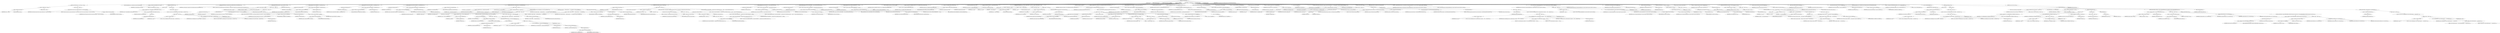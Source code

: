 digraph "executeAsForked" {  
"1678" [label = <(METHOD,executeAsForked)<SUB>892</SUB>> ]
"115" [label = <(PARAM,this)<SUB>892</SUB>> ]
"1679" [label = <(PARAM,JUnitTest test)<SUB>892</SUB>> ]
"1680" [label = <(PARAM,ExecuteWatchdog watchdog)<SUB>893</SUB>> ]
"1681" [label = <(PARAM,File casesFile)<SUB>894</SUB>> ]
"1682" [label = <(BLOCK,&lt;empty&gt;,&lt;empty&gt;)<SUB>895</SUB>> ]
"1683" [label = <(CONTROL_STRUCTURE,if (perm != null),if (perm != null))<SUB>897</SUB>> ]
"1684" [label = <(&lt;operator&gt;.notEquals,perm != null)<SUB>897</SUB>> ]
"1685" [label = <(&lt;operator&gt;.fieldAccess,this.perm)<SUB>897</SUB>> ]
"1686" [label = <(IDENTIFIER,this,perm != null)<SUB>897</SUB>> ]
"1687" [label = <(FIELD_IDENTIFIER,perm,perm)<SUB>897</SUB>> ]
"1688" [label = <(LITERAL,null,perm != null)<SUB>897</SUB>> ]
"1689" [label = <(BLOCK,&lt;empty&gt;,&lt;empty&gt;)<SUB>897</SUB>> ]
"1690" [label = <(log,log(&quot;Permissions ignored when running in forked mode!&quot;, Project.MSG_WARN))<SUB>898</SUB>> ]
"114" [label = <(IDENTIFIER,this,log(&quot;Permissions ignored when running in forked mode!&quot;, Project.MSG_WARN))<SUB>898</SUB>> ]
"1691" [label = <(LITERAL,&quot;Permissions ignored when running in forked mode!&quot;,log(&quot;Permissions ignored when running in forked mode!&quot;, Project.MSG_WARN))<SUB>898</SUB>> ]
"1692" [label = <(&lt;operator&gt;.fieldAccess,Project.MSG_WARN)<SUB>899</SUB>> ]
"1693" [label = <(IDENTIFIER,Project,log(&quot;Permissions ignored when running in forked mode!&quot;, Project.MSG_WARN))<SUB>899</SUB>> ]
"1694" [label = <(FIELD_IDENTIFIER,MSG_WARN,MSG_WARN)<SUB>899</SUB>> ]
"1695" [label = <(LOCAL,CommandlineJava cmd: org.apache.tools.ant.types.CommandlineJava)> ]
"1696" [label = <(&lt;operator&gt;.assignment,CommandlineJava cmd = null)<SUB>902</SUB>> ]
"1697" [label = <(IDENTIFIER,cmd,CommandlineJava cmd = null)<SUB>902</SUB>> ]
"1698" [label = <(LITERAL,null,CommandlineJava cmd = null)<SUB>902</SUB>> ]
"1699" [label = <(CONTROL_STRUCTURE,try,try)<SUB>903</SUB>> ]
"1700" [label = <(BLOCK,try,try)<SUB>903</SUB>> ]
"1701" [label = <(&lt;operator&gt;.assignment,cmd = (CommandlineJava) (getCommandline().clone()))<SUB>904</SUB>> ]
"1702" [label = <(IDENTIFIER,cmd,cmd = (CommandlineJava) (getCommandline().clone()))<SUB>904</SUB>> ]
"1703" [label = <(&lt;operator&gt;.cast,(CommandlineJava) (getCommandline().clone()))<SUB>904</SUB>> ]
"1704" [label = <(TYPE_REF,CommandlineJava,CommandlineJava)<SUB>904</SUB>> ]
"1705" [label = <(clone,clone())<SUB>904</SUB>> ]
"1706" [label = <(getCommandline,this.getCommandline())<SUB>904</SUB>> ]
"116" [label = <(IDENTIFIER,this,this.getCommandline())<SUB>904</SUB>> ]
"1707" [label = <(BLOCK,catch,catch)> ]
"1708" [label = <(BLOCK,&lt;empty&gt;,&lt;empty&gt;)<SUB>905</SUB>> ]
"1709" [label = <(&lt;operator&gt;.throw,throw new BuildException(&quot;This shouldn't happen&quot;, e, getLocation());)<SUB>906</SUB>> ]
"1710" [label = <(BLOCK,&lt;empty&gt;,&lt;empty&gt;)<SUB>906</SUB>> ]
"1711" [label = <(&lt;operator&gt;.assignment,&lt;empty&gt;)> ]
"1712" [label = <(IDENTIFIER,$obj20,&lt;empty&gt;)> ]
"1713" [label = <(&lt;operator&gt;.alloc,new BuildException(&quot;This shouldn't happen&quot;, e, getLocation()))<SUB>906</SUB>> ]
"1714" [label = <(&lt;init&gt;,new BuildException(&quot;This shouldn't happen&quot;, e, getLocation()))<SUB>906</SUB>> ]
"1715" [label = <(IDENTIFIER,$obj20,new BuildException(&quot;This shouldn't happen&quot;, e, getLocation()))> ]
"1716" [label = <(LITERAL,&quot;This shouldn't happen&quot;,new BuildException(&quot;This shouldn't happen&quot;, e, getLocation()))<SUB>906</SUB>> ]
"1717" [label = <(IDENTIFIER,e,new BuildException(&quot;This shouldn't happen&quot;, e, getLocation()))<SUB>906</SUB>> ]
"1718" [label = <(getLocation,getLocation())<SUB>906</SUB>> ]
"117" [label = <(IDENTIFIER,this,getLocation())<SUB>906</SUB>> ]
"1719" [label = <(IDENTIFIER,$obj20,&lt;empty&gt;)> ]
"1720" [label = <(setClassname,setClassname(&quot;org.apache.tools.ant.taskdefs.optional.junit.JUnitTestRunner&quot;))<SUB>908</SUB>> ]
"1721" [label = <(IDENTIFIER,cmd,setClassname(&quot;org.apache.tools.ant.taskdefs.optional.junit.JUnitTestRunner&quot;))<SUB>908</SUB>> ]
"1722" [label = <(LITERAL,&quot;org.apache.tools.ant.taskdefs.optional.junit.JUnitTestRunner&quot;,setClassname(&quot;org.apache.tools.ant.taskdefs.optional.junit.JUnitTestRunner&quot;))<SUB>908</SUB>> ]
"1723" [label = <(CONTROL_STRUCTURE,if (casesFile == null),if (casesFile == null))<SUB>909</SUB>> ]
"1724" [label = <(&lt;operator&gt;.equals,casesFile == null)<SUB>909</SUB>> ]
"1725" [label = <(IDENTIFIER,casesFile,casesFile == null)<SUB>909</SUB>> ]
"1726" [label = <(LITERAL,null,casesFile == null)<SUB>909</SUB>> ]
"1727" [label = <(BLOCK,&lt;empty&gt;,&lt;empty&gt;)<SUB>909</SUB>> ]
"1728" [label = <(setValue,setValue(test.getName()))<SUB>910</SUB>> ]
"1729" [label = <(createArgument,createArgument())<SUB>910</SUB>> ]
"1730" [label = <(IDENTIFIER,cmd,createArgument())<SUB>910</SUB>> ]
"1731" [label = <(getName,getName())<SUB>910</SUB>> ]
"1732" [label = <(IDENTIFIER,test,getName())<SUB>910</SUB>> ]
"1733" [label = <(CONTROL_STRUCTURE,else,else)<SUB>911</SUB>> ]
"1734" [label = <(BLOCK,&lt;empty&gt;,&lt;empty&gt;)<SUB>911</SUB>> ]
"1735" [label = <(log,log(&quot;Running multiple tests in the same VM&quot;, Project.MSG_VERBOSE))<SUB>912</SUB>> ]
"118" [label = <(IDENTIFIER,this,log(&quot;Running multiple tests in the same VM&quot;, Project.MSG_VERBOSE))<SUB>912</SUB>> ]
"1736" [label = <(LITERAL,&quot;Running multiple tests in the same VM&quot;,log(&quot;Running multiple tests in the same VM&quot;, Project.MSG_VERBOSE))<SUB>912</SUB>> ]
"1737" [label = <(&lt;operator&gt;.fieldAccess,Project.MSG_VERBOSE)<SUB>912</SUB>> ]
"1738" [label = <(IDENTIFIER,Project,log(&quot;Running multiple tests in the same VM&quot;, Project.MSG_VERBOSE))<SUB>912</SUB>> ]
"1739" [label = <(FIELD_IDENTIFIER,MSG_VERBOSE,MSG_VERBOSE)<SUB>912</SUB>> ]
"1740" [label = <(setValue,setValue(Constants.TESTSFILE + casesFile))<SUB>913</SUB>> ]
"1741" [label = <(createArgument,createArgument())<SUB>913</SUB>> ]
"1742" [label = <(IDENTIFIER,cmd,createArgument())<SUB>913</SUB>> ]
"1743" [label = <(&lt;operator&gt;.addition,Constants.TESTSFILE + casesFile)<SUB>913</SUB>> ]
"1744" [label = <(&lt;operator&gt;.fieldAccess,Constants.TESTSFILE)<SUB>913</SUB>> ]
"1745" [label = <(IDENTIFIER,Constants,Constants.TESTSFILE + casesFile)<SUB>913</SUB>> ]
"1746" [label = <(FIELD_IDENTIFIER,TESTSFILE,TESTSFILE)<SUB>913</SUB>> ]
"1747" [label = <(IDENTIFIER,casesFile,Constants.TESTSFILE + casesFile)<SUB>913</SUB>> ]
"1748" [label = <(setValue,setValue(Constants.FILTERTRACE + test.getFiltertrace()))<SUB>916</SUB>> ]
"1749" [label = <(createArgument,createArgument())<SUB>916</SUB>> ]
"1750" [label = <(IDENTIFIER,cmd,createArgument())<SUB>916</SUB>> ]
"1751" [label = <(&lt;operator&gt;.addition,Constants.FILTERTRACE + test.getFiltertrace())<SUB>916</SUB>> ]
"1752" [label = <(&lt;operator&gt;.fieldAccess,Constants.FILTERTRACE)<SUB>916</SUB>> ]
"1753" [label = <(IDENTIFIER,Constants,Constants.FILTERTRACE + test.getFiltertrace())<SUB>916</SUB>> ]
"1754" [label = <(FIELD_IDENTIFIER,FILTERTRACE,FILTERTRACE)<SUB>916</SUB>> ]
"1755" [label = <(getFiltertrace,getFiltertrace())<SUB>916</SUB>> ]
"1756" [label = <(IDENTIFIER,test,getFiltertrace())<SUB>916</SUB>> ]
"1757" [label = <(setValue,setValue(Constants.HALT_ON_ERROR + test.getHaltonerror()))<SUB>917</SUB>> ]
"1758" [label = <(createArgument,createArgument())<SUB>917</SUB>> ]
"1759" [label = <(IDENTIFIER,cmd,createArgument())<SUB>917</SUB>> ]
"1760" [label = <(&lt;operator&gt;.addition,Constants.HALT_ON_ERROR + test.getHaltonerror())<SUB>917</SUB>> ]
"1761" [label = <(&lt;operator&gt;.fieldAccess,Constants.HALT_ON_ERROR)<SUB>917</SUB>> ]
"1762" [label = <(IDENTIFIER,Constants,Constants.HALT_ON_ERROR + test.getHaltonerror())<SUB>917</SUB>> ]
"1763" [label = <(FIELD_IDENTIFIER,HALT_ON_ERROR,HALT_ON_ERROR)<SUB>917</SUB>> ]
"1764" [label = <(getHaltonerror,getHaltonerror())<SUB>917</SUB>> ]
"1765" [label = <(IDENTIFIER,test,getHaltonerror())<SUB>917</SUB>> ]
"1766" [label = <(setValue,setValue(Constants.HALT_ON_FAILURE + test.getHaltonfailure()))<SUB>918</SUB>> ]
"1767" [label = <(createArgument,createArgument())<SUB>918</SUB>> ]
"1768" [label = <(IDENTIFIER,cmd,createArgument())<SUB>918</SUB>> ]
"1769" [label = <(&lt;operator&gt;.addition,Constants.HALT_ON_FAILURE + test.getHaltonfailure())<SUB>918</SUB>> ]
"1770" [label = <(&lt;operator&gt;.fieldAccess,Constants.HALT_ON_FAILURE)<SUB>918</SUB>> ]
"1771" [label = <(IDENTIFIER,Constants,Constants.HALT_ON_FAILURE + test.getHaltonfailure())<SUB>918</SUB>> ]
"1772" [label = <(FIELD_IDENTIFIER,HALT_ON_FAILURE,HALT_ON_FAILURE)<SUB>918</SUB>> ]
"1773" [label = <(getHaltonfailure,getHaltonfailure())<SUB>919</SUB>> ]
"1774" [label = <(IDENTIFIER,test,getHaltonfailure())<SUB>919</SUB>> ]
"1775" [label = <(CONTROL_STRUCTURE,if (includeAntRuntime),if (includeAntRuntime))<SUB>920</SUB>> ]
"1776" [label = <(&lt;operator&gt;.fieldAccess,this.includeAntRuntime)<SUB>920</SUB>> ]
"1777" [label = <(IDENTIFIER,this,if (includeAntRuntime))<SUB>920</SUB>> ]
"1778" [label = <(FIELD_IDENTIFIER,includeAntRuntime,includeAntRuntime)<SUB>920</SUB>> ]
"1779" [label = <(BLOCK,&lt;empty&gt;,&lt;empty&gt;)<SUB>920</SUB>> ]
"1780" [label = <(LOCAL,Vector v: java.util.Vector)> ]
"1781" [label = <(&lt;operator&gt;.assignment,Vector v = getProcEnvironment())<SUB>921</SUB>> ]
"1782" [label = <(IDENTIFIER,v,Vector v = getProcEnvironment())<SUB>921</SUB>> ]
"1783" [label = <(getProcEnvironment,getProcEnvironment())<SUB>921</SUB>> ]
"1784" [label = <(IDENTIFIER,Execute,getProcEnvironment())<SUB>921</SUB>> ]
"1785" [label = <(LOCAL,Enumeration e: java.util.Enumeration)> ]
"1786" [label = <(&lt;operator&gt;.assignment,Enumeration e = v.elements())<SUB>922</SUB>> ]
"1787" [label = <(IDENTIFIER,e,Enumeration e = v.elements())<SUB>922</SUB>> ]
"1788" [label = <(elements,v.elements())<SUB>922</SUB>> ]
"1789" [label = <(IDENTIFIER,v,v.elements())<SUB>922</SUB>> ]
"1790" [label = <(CONTROL_STRUCTURE,while (e.hasMoreElements()),while (e.hasMoreElements()))<SUB>923</SUB>> ]
"1791" [label = <(hasMoreElements,e.hasMoreElements())<SUB>923</SUB>> ]
"1792" [label = <(IDENTIFIER,e,e.hasMoreElements())<SUB>923</SUB>> ]
"1793" [label = <(BLOCK,&lt;empty&gt;,&lt;empty&gt;)<SUB>923</SUB>> ]
"1794" [label = <(LOCAL,String s: java.lang.String)> ]
"1795" [label = <(&lt;operator&gt;.assignment,String s = (String) e.nextElement())<SUB>924</SUB>> ]
"1796" [label = <(IDENTIFIER,s,String s = (String) e.nextElement())<SUB>924</SUB>> ]
"1797" [label = <(&lt;operator&gt;.cast,(String) e.nextElement())<SUB>924</SUB>> ]
"1798" [label = <(TYPE_REF,String,String)<SUB>924</SUB>> ]
"1799" [label = <(nextElement,e.nextElement())<SUB>924</SUB>> ]
"1800" [label = <(IDENTIFIER,e,e.nextElement())<SUB>924</SUB>> ]
"1801" [label = <(CONTROL_STRUCTURE,if (s.startsWith(CLASSPATH)),if (s.startsWith(CLASSPATH)))<SUB>925</SUB>> ]
"1802" [label = <(startsWith,s.startsWith(CLASSPATH))<SUB>925</SUB>> ]
"1803" [label = <(IDENTIFIER,s,s.startsWith(CLASSPATH))<SUB>925</SUB>> ]
"1804" [label = <(&lt;operator&gt;.fieldAccess,JUnitTask.CLASSPATH)<SUB>925</SUB>> ]
"1805" [label = <(IDENTIFIER,JUnitTask,s.startsWith(CLASSPATH))<SUB>925</SUB>> ]
"1806" [label = <(FIELD_IDENTIFIER,CLASSPATH,CLASSPATH)<SUB>925</SUB>> ]
"1807" [label = <(BLOCK,&lt;empty&gt;,&lt;empty&gt;)<SUB>925</SUB>> ]
"1808" [label = <(append,append(new Path(getProject(), s.substring(CLASSPATH.length()))))<SUB>926</SUB>> ]
"1809" [label = <(createPath,createPath())<SUB>926</SUB>> ]
"1810" [label = <(createClasspath,createClasspath(getProject()))<SUB>926</SUB>> ]
"1811" [label = <(IDENTIFIER,cmd,createClasspath(getProject()))<SUB>926</SUB>> ]
"1812" [label = <(getProject,getProject())<SUB>926</SUB>> ]
"120" [label = <(IDENTIFIER,this,getProject())<SUB>926</SUB>> ]
"1813" [label = <(BLOCK,&lt;empty&gt;,&lt;empty&gt;)<SUB>927</SUB>> ]
"1814" [label = <(&lt;operator&gt;.assignment,&lt;empty&gt;)> ]
"1815" [label = <(IDENTIFIER,$obj21,&lt;empty&gt;)> ]
"1816" [label = <(&lt;operator&gt;.alloc,new Path(getProject(), s.substring(CLASSPATH.length())))<SUB>927</SUB>> ]
"1817" [label = <(&lt;init&gt;,new Path(getProject(), s.substring(CLASSPATH.length())))<SUB>927</SUB>> ]
"1818" [label = <(IDENTIFIER,$obj21,new Path(getProject(), s.substring(CLASSPATH.length())))> ]
"1819" [label = <(getProject,getProject())<SUB>927</SUB>> ]
"119" [label = <(IDENTIFIER,this,getProject())<SUB>927</SUB>> ]
"1820" [label = <(substring,s.substring(CLASSPATH.length()))<SUB>928</SUB>> ]
"1821" [label = <(IDENTIFIER,s,s.substring(CLASSPATH.length()))<SUB>928</SUB>> ]
"1822" [label = <(length,CLASSPATH.length())<SUB>928</SUB>> ]
"1823" [label = <(&lt;operator&gt;.fieldAccess,JUnitTask.CLASSPATH)<SUB>928</SUB>> ]
"1824" [label = <(IDENTIFIER,JUnitTask,CLASSPATH.length())<SUB>928</SUB>> ]
"1825" [label = <(FIELD_IDENTIFIER,CLASSPATH,CLASSPATH)<SUB>928</SUB>> ]
"1826" [label = <(IDENTIFIER,$obj21,&lt;empty&gt;)> ]
"1827" [label = <(log,log(&quot;Implicitly adding &quot; + antRuntimeClasses + &quot; to CLASSPATH&quot;, Project.MSG_VERBOSE))<SUB>932</SUB>> ]
"121" [label = <(IDENTIFIER,this,log(&quot;Implicitly adding &quot; + antRuntimeClasses + &quot; to CLASSPATH&quot;, Project.MSG_VERBOSE))<SUB>932</SUB>> ]
"1828" [label = <(&lt;operator&gt;.addition,&quot;Implicitly adding &quot; + antRuntimeClasses + &quot; to CLASSPATH&quot;)<SUB>932</SUB>> ]
"1829" [label = <(&lt;operator&gt;.addition,&quot;Implicitly adding &quot; + antRuntimeClasses)<SUB>932</SUB>> ]
"1830" [label = <(LITERAL,&quot;Implicitly adding &quot;,&quot;Implicitly adding &quot; + antRuntimeClasses)<SUB>932</SUB>> ]
"1831" [label = <(&lt;operator&gt;.fieldAccess,this.antRuntimeClasses)<SUB>932</SUB>> ]
"1832" [label = <(IDENTIFIER,this,&quot;Implicitly adding &quot; + antRuntimeClasses)<SUB>932</SUB>> ]
"1833" [label = <(FIELD_IDENTIFIER,antRuntimeClasses,antRuntimeClasses)<SUB>932</SUB>> ]
"1834" [label = <(LITERAL,&quot; to CLASSPATH&quot;,&quot;Implicitly adding &quot; + antRuntimeClasses + &quot; to CLASSPATH&quot;)<SUB>932</SUB>> ]
"1835" [label = <(&lt;operator&gt;.fieldAccess,Project.MSG_VERBOSE)<SUB>933</SUB>> ]
"1836" [label = <(IDENTIFIER,Project,log(&quot;Implicitly adding &quot; + antRuntimeClasses + &quot; to CLASSPATH&quot;, Project.MSG_VERBOSE))<SUB>933</SUB>> ]
"1837" [label = <(FIELD_IDENTIFIER,MSG_VERBOSE,MSG_VERBOSE)<SUB>933</SUB>> ]
"1838" [label = <(append,append(antRuntimeClasses))<SUB>934</SUB>> ]
"1839" [label = <(createPath,createPath())<SUB>934</SUB>> ]
"1840" [label = <(createClasspath,createClasspath(getProject()))<SUB>934</SUB>> ]
"1841" [label = <(IDENTIFIER,cmd,createClasspath(getProject()))<SUB>934</SUB>> ]
"1842" [label = <(getProject,getProject())<SUB>934</SUB>> ]
"122" [label = <(IDENTIFIER,this,getProject())<SUB>934</SUB>> ]
"1843" [label = <(&lt;operator&gt;.fieldAccess,this.antRuntimeClasses)<SUB>935</SUB>> ]
"1844" [label = <(IDENTIFIER,this,append(antRuntimeClasses))<SUB>935</SUB>> ]
"1845" [label = <(FIELD_IDENTIFIER,antRuntimeClasses,antRuntimeClasses)<SUB>935</SUB>> ]
"1846" [label = <(CONTROL_STRUCTURE,if (summary),if (summary))<SUB>938</SUB>> ]
"1847" [label = <(&lt;operator&gt;.fieldAccess,this.summary)<SUB>938</SUB>> ]
"1848" [label = <(IDENTIFIER,this,if (summary))<SUB>938</SUB>> ]
"1849" [label = <(FIELD_IDENTIFIER,summary,summary)<SUB>938</SUB>> ]
"1850" [label = <(BLOCK,&lt;empty&gt;,&lt;empty&gt;)<SUB>938</SUB>> ]
"1851" [label = <(LOCAL,String prefix: java.lang.String)> ]
"1852" [label = <(&lt;operator&gt;.assignment,String prefix = &quot;&quot;)<SUB>939</SUB>> ]
"1853" [label = <(IDENTIFIER,prefix,String prefix = &quot;&quot;)<SUB>939</SUB>> ]
"1854" [label = <(LITERAL,&quot;&quot;,String prefix = &quot;&quot;)<SUB>939</SUB>> ]
"1855" [label = <(CONTROL_STRUCTURE,if (&quot;withoutanderr&quot;.equalsIgnoreCase(summaryValue)),if (&quot;withoutanderr&quot;.equalsIgnoreCase(summaryValue)))<SUB>940</SUB>> ]
"1856" [label = <(equalsIgnoreCase,this.equalsIgnoreCase(summaryValue))<SUB>940</SUB>> ]
"1857" [label = <(LITERAL,&quot;withoutanderr&quot;,this.equalsIgnoreCase(summaryValue))<SUB>940</SUB>> ]
"1858" [label = <(&lt;operator&gt;.fieldAccess,this.summaryValue)<SUB>940</SUB>> ]
"1859" [label = <(IDENTIFIER,this,this.equalsIgnoreCase(summaryValue))<SUB>940</SUB>> ]
"1860" [label = <(FIELD_IDENTIFIER,summaryValue,summaryValue)<SUB>940</SUB>> ]
"1861" [label = <(BLOCK,&lt;empty&gt;,&lt;empty&gt;)<SUB>940</SUB>> ]
"1862" [label = <(&lt;operator&gt;.assignment,prefix = &quot;OutErr&quot;)<SUB>941</SUB>> ]
"1863" [label = <(IDENTIFIER,prefix,prefix = &quot;OutErr&quot;)<SUB>941</SUB>> ]
"1864" [label = <(LITERAL,&quot;OutErr&quot;,prefix = &quot;OutErr&quot;)<SUB>941</SUB>> ]
"1865" [label = <(setValue,setValue(Constants.FORMATTER + &quot;org.apache.tools.ant.taskdefs.optional.junit.&quot; + prefix + &quot;SummaryJUnitResultFormatter&quot;))<SUB>943</SUB>> ]
"1866" [label = <(createArgument,createArgument())<SUB>943</SUB>> ]
"1867" [label = <(IDENTIFIER,cmd,createArgument())<SUB>943</SUB>> ]
"1868" [label = <(&lt;operator&gt;.addition,Constants.FORMATTER + &quot;org.apache.tools.ant.taskdefs.optional.junit.&quot; + prefix + &quot;SummaryJUnitResultFormatter&quot;)<SUB>944</SUB>> ]
"1869" [label = <(&lt;operator&gt;.addition,Constants.FORMATTER + &quot;org.apache.tools.ant.taskdefs.optional.junit.&quot; + prefix)<SUB>944</SUB>> ]
"1870" [label = <(&lt;operator&gt;.addition,Constants.FORMATTER + &quot;org.apache.tools.ant.taskdefs.optional.junit.&quot;)<SUB>944</SUB>> ]
"1871" [label = <(&lt;operator&gt;.fieldAccess,Constants.FORMATTER)<SUB>944</SUB>> ]
"1872" [label = <(IDENTIFIER,Constants,Constants.FORMATTER + &quot;org.apache.tools.ant.taskdefs.optional.junit.&quot;)<SUB>944</SUB>> ]
"1873" [label = <(FIELD_IDENTIFIER,FORMATTER,FORMATTER)<SUB>944</SUB>> ]
"1874" [label = <(LITERAL,&quot;org.apache.tools.ant.taskdefs.optional.junit.&quot;,Constants.FORMATTER + &quot;org.apache.tools.ant.taskdefs.optional.junit.&quot;)<SUB>945</SUB>> ]
"1875" [label = <(IDENTIFIER,prefix,Constants.FORMATTER + &quot;org.apache.tools.ant.taskdefs.optional.junit.&quot; + prefix)<SUB>946</SUB>> ]
"1876" [label = <(LITERAL,&quot;SummaryJUnitResultFormatter&quot;,Constants.FORMATTER + &quot;org.apache.tools.ant.taskdefs.optional.junit.&quot; + prefix + &quot;SummaryJUnitResultFormatter&quot;)<SUB>946</SUB>> ]
"1877" [label = <(setValue,setValue(Constants.SHOWOUTPUT + String.valueOf(showOutput)))<SUB>949</SUB>> ]
"1878" [label = <(createArgument,createArgument())<SUB>949</SUB>> ]
"1879" [label = <(IDENTIFIER,cmd,createArgument())<SUB>949</SUB>> ]
"1880" [label = <(&lt;operator&gt;.addition,Constants.SHOWOUTPUT + String.valueOf(showOutput))<SUB>949</SUB>> ]
"1881" [label = <(&lt;operator&gt;.fieldAccess,Constants.SHOWOUTPUT)<SUB>949</SUB>> ]
"1882" [label = <(IDENTIFIER,Constants,Constants.SHOWOUTPUT + String.valueOf(showOutput))<SUB>949</SUB>> ]
"1883" [label = <(FIELD_IDENTIFIER,SHOWOUTPUT,SHOWOUTPUT)<SUB>949</SUB>> ]
"1884" [label = <(valueOf,String.valueOf(showOutput))<SUB>950</SUB>> ]
"1885" [label = <(IDENTIFIER,String,String.valueOf(showOutput))<SUB>950</SUB>> ]
"1886" [label = <(&lt;operator&gt;.fieldAccess,this.showOutput)<SUB>950</SUB>> ]
"1887" [label = <(IDENTIFIER,this,String.valueOf(showOutput))<SUB>950</SUB>> ]
"1888" [label = <(FIELD_IDENTIFIER,showOutput,showOutput)<SUB>950</SUB>> ]
"1889" [label = <(setValue,setValue(Constants.OUTPUT_TO_FORMATTERS + String.valueOf(outputToFormatters)))<SUB>951</SUB>> ]
"1890" [label = <(createArgument,createArgument())<SUB>951</SUB>> ]
"1891" [label = <(IDENTIFIER,cmd,createArgument())<SUB>951</SUB>> ]
"1892" [label = <(&lt;operator&gt;.addition,Constants.OUTPUT_TO_FORMATTERS + String.valueOf(outputToFormatters))<SUB>951</SUB>> ]
"1893" [label = <(&lt;operator&gt;.fieldAccess,Constants.OUTPUT_TO_FORMATTERS)<SUB>951</SUB>> ]
"1894" [label = <(IDENTIFIER,Constants,Constants.OUTPUT_TO_FORMATTERS + String.valueOf(outputToFormatters))<SUB>951</SUB>> ]
"1895" [label = <(FIELD_IDENTIFIER,OUTPUT_TO_FORMATTERS,OUTPUT_TO_FORMATTERS)<SUB>951</SUB>> ]
"1896" [label = <(valueOf,String.valueOf(outputToFormatters))<SUB>952</SUB>> ]
"1897" [label = <(IDENTIFIER,String,String.valueOf(outputToFormatters))<SUB>952</SUB>> ]
"1898" [label = <(&lt;operator&gt;.fieldAccess,this.outputToFormatters)<SUB>952</SUB>> ]
"1899" [label = <(IDENTIFIER,this,String.valueOf(outputToFormatters))<SUB>952</SUB>> ]
"1900" [label = <(FIELD_IDENTIFIER,outputToFormatters,outputToFormatters)<SUB>952</SUB>> ]
"1901" [label = <(setValue,setValue(Constants.LOGTESTLISTENEREVENTS + &quot;true&quot;))<SUB>954</SUB>> ]
"1902" [label = <(createArgument,createArgument())<SUB>954</SUB>> ]
"1903" [label = <(IDENTIFIER,cmd,createArgument())<SUB>954</SUB>> ]
"1904" [label = <(&lt;operator&gt;.addition,Constants.LOGTESTLISTENEREVENTS + &quot;true&quot;)<SUB>955</SUB>> ]
"1905" [label = <(&lt;operator&gt;.fieldAccess,Constants.LOGTESTLISTENEREVENTS)<SUB>955</SUB>> ]
"1906" [label = <(IDENTIFIER,Constants,Constants.LOGTESTLISTENEREVENTS + &quot;true&quot;)<SUB>955</SUB>> ]
"1907" [label = <(FIELD_IDENTIFIER,LOGTESTLISTENEREVENTS,LOGTESTLISTENEREVENTS)<SUB>955</SUB>> ]
"1908" [label = <(LITERAL,&quot;true&quot;,Constants.LOGTESTLISTENEREVENTS + &quot;true&quot;)<SUB>955</SUB>> ]
"124" [label = <(LOCAL,StringBuffer formatterArg: java.lang.StringBuffer)> ]
"1909" [label = <(&lt;operator&gt;.assignment,StringBuffer formatterArg = new StringBuffer(STRING_BUFFER_SIZE))<SUB>957</SUB>> ]
"1910" [label = <(IDENTIFIER,formatterArg,StringBuffer formatterArg = new StringBuffer(STRING_BUFFER_SIZE))<SUB>957</SUB>> ]
"1911" [label = <(&lt;operator&gt;.alloc,new StringBuffer(STRING_BUFFER_SIZE))<SUB>957</SUB>> ]
"1912" [label = <(&lt;init&gt;,new StringBuffer(STRING_BUFFER_SIZE))<SUB>957</SUB>> ]
"123" [label = <(IDENTIFIER,formatterArg,new StringBuffer(STRING_BUFFER_SIZE))<SUB>957</SUB>> ]
"1913" [label = <(&lt;operator&gt;.fieldAccess,JUnitTask.STRING_BUFFER_SIZE)<SUB>957</SUB>> ]
"1914" [label = <(IDENTIFIER,JUnitTask,new StringBuffer(STRING_BUFFER_SIZE))<SUB>957</SUB>> ]
"1915" [label = <(FIELD_IDENTIFIER,STRING_BUFFER_SIZE,STRING_BUFFER_SIZE)<SUB>957</SUB>> ]
"1916" [label = <(LOCAL,FormatterElement[] feArray: ANY)> ]
"1917" [label = <(&lt;operator&gt;.assignment,ANY feArray = mergeFormatters(test))<SUB>958</SUB>> ]
"1918" [label = <(IDENTIFIER,feArray,ANY feArray = mergeFormatters(test))<SUB>958</SUB>> ]
"1919" [label = <(mergeFormatters,mergeFormatters(test))<SUB>958</SUB>> ]
"125" [label = <(IDENTIFIER,this,mergeFormatters(test))<SUB>958</SUB>> ]
"1920" [label = <(IDENTIFIER,test,mergeFormatters(test))<SUB>958</SUB>> ]
"1921" [label = <(CONTROL_STRUCTURE,for (int i = 0; Some(i &lt; feArray.length); i++),for (int i = 0; Some(i &lt; feArray.length); i++))<SUB>959</SUB>> ]
"1922" [label = <(LOCAL,int i: int)> ]
"1923" [label = <(&lt;operator&gt;.assignment,int i = 0)<SUB>959</SUB>> ]
"1924" [label = <(IDENTIFIER,i,int i = 0)<SUB>959</SUB>> ]
"1925" [label = <(LITERAL,0,int i = 0)<SUB>959</SUB>> ]
"1926" [label = <(&lt;operator&gt;.lessThan,i &lt; feArray.length)<SUB>959</SUB>> ]
"1927" [label = <(IDENTIFIER,i,i &lt; feArray.length)<SUB>959</SUB>> ]
"1928" [label = <(&lt;operator&gt;.fieldAccess,feArray.length)<SUB>959</SUB>> ]
"1929" [label = <(IDENTIFIER,feArray,i &lt; feArray.length)<SUB>959</SUB>> ]
"1930" [label = <(FIELD_IDENTIFIER,length,length)<SUB>959</SUB>> ]
"1931" [label = <(&lt;operator&gt;.postIncrement,i++)<SUB>959</SUB>> ]
"1932" [label = <(IDENTIFIER,i,i++)<SUB>959</SUB>> ]
"1933" [label = <(BLOCK,&lt;empty&gt;,&lt;empty&gt;)<SUB>959</SUB>> ]
"1934" [label = <(LOCAL,FormatterElement fe: ANY)> ]
"1935" [label = <(&lt;operator&gt;.assignment,ANY fe = feArray[i])<SUB>960</SUB>> ]
"1936" [label = <(IDENTIFIER,fe,ANY fe = feArray[i])<SUB>960</SUB>> ]
"1937" [label = <(&lt;operator&gt;.indexAccess,feArray[i])<SUB>960</SUB>> ]
"1938" [label = <(IDENTIFIER,feArray,ANY fe = feArray[i])<SUB>960</SUB>> ]
"1939" [label = <(IDENTIFIER,i,ANY fe = feArray[i])<SUB>960</SUB>> ]
"1940" [label = <(CONTROL_STRUCTURE,if (fe.shouldUse(this)),if (fe.shouldUse(this)))<SUB>961</SUB>> ]
"1941" [label = <(shouldUse,shouldUse(this))<SUB>961</SUB>> ]
"1942" [label = <(IDENTIFIER,fe,shouldUse(this))<SUB>961</SUB>> ]
"126" [label = <(IDENTIFIER,this,shouldUse(this))<SUB>961</SUB>> ]
"1943" [label = <(BLOCK,&lt;empty&gt;,&lt;empty&gt;)<SUB>961</SUB>> ]
"1944" [label = <(append,append(Constants.FORMATTER))<SUB>962</SUB>> ]
"1945" [label = <(IDENTIFIER,formatterArg,append(Constants.FORMATTER))<SUB>962</SUB>> ]
"1946" [label = <(&lt;operator&gt;.fieldAccess,Constants.FORMATTER)<SUB>962</SUB>> ]
"1947" [label = <(IDENTIFIER,Constants,append(Constants.FORMATTER))<SUB>962</SUB>> ]
"1948" [label = <(FIELD_IDENTIFIER,FORMATTER,FORMATTER)<SUB>962</SUB>> ]
"1949" [label = <(append,append(fe.getClassname()))<SUB>963</SUB>> ]
"1950" [label = <(IDENTIFIER,formatterArg,append(fe.getClassname()))<SUB>963</SUB>> ]
"1951" [label = <(getClassname,getClassname())<SUB>963</SUB>> ]
"1952" [label = <(IDENTIFIER,fe,getClassname())<SUB>963</SUB>> ]
"1953" [label = <(LOCAL,File outFile: java.io.File)> ]
"1954" [label = <(&lt;operator&gt;.assignment,File outFile = getOutput(fe, test))<SUB>964</SUB>> ]
"1955" [label = <(IDENTIFIER,outFile,File outFile = getOutput(fe, test))<SUB>964</SUB>> ]
"1956" [label = <(getOutput,getOutput(fe, test))<SUB>964</SUB>> ]
"127" [label = <(IDENTIFIER,this,getOutput(fe, test))<SUB>964</SUB>> ]
"1957" [label = <(IDENTIFIER,fe,getOutput(fe, test))<SUB>964</SUB>> ]
"1958" [label = <(IDENTIFIER,test,getOutput(fe, test))<SUB>964</SUB>> ]
"1959" [label = <(CONTROL_STRUCTURE,if (outFile != null),if (outFile != null))<SUB>965</SUB>> ]
"1960" [label = <(&lt;operator&gt;.notEquals,outFile != null)<SUB>965</SUB>> ]
"1961" [label = <(IDENTIFIER,outFile,outFile != null)<SUB>965</SUB>> ]
"1962" [label = <(LITERAL,null,outFile != null)<SUB>965</SUB>> ]
"1963" [label = <(BLOCK,&lt;empty&gt;,&lt;empty&gt;)<SUB>965</SUB>> ]
"1964" [label = <(append,formatterArg.append(&quot;,&quot;))<SUB>966</SUB>> ]
"1965" [label = <(IDENTIFIER,formatterArg,formatterArg.append(&quot;,&quot;))<SUB>966</SUB>> ]
"1966" [label = <(LITERAL,&quot;,&quot;,formatterArg.append(&quot;,&quot;))<SUB>966</SUB>> ]
"1967" [label = <(append,formatterArg.append(outFile))<SUB>967</SUB>> ]
"1968" [label = <(IDENTIFIER,formatterArg,formatterArg.append(outFile))<SUB>967</SUB>> ]
"1969" [label = <(IDENTIFIER,outFile,formatterArg.append(outFile))<SUB>967</SUB>> ]
"1970" [label = <(setValue,setValue(formatterArg.toString()))<SUB>969</SUB>> ]
"1971" [label = <(createArgument,createArgument())<SUB>969</SUB>> ]
"1972" [label = <(IDENTIFIER,cmd,createArgument())<SUB>969</SUB>> ]
"1973" [label = <(toString,formatterArg.toString())<SUB>969</SUB>> ]
"1974" [label = <(IDENTIFIER,formatterArg,formatterArg.toString())<SUB>969</SUB>> ]
"1975" [label = <(&lt;operator&gt;.assignment,formatterArg = new StringBuffer())<SUB>970</SUB>> ]
"1976" [label = <(IDENTIFIER,formatterArg,formatterArg = new StringBuffer())<SUB>970</SUB>> ]
"1977" [label = <(&lt;operator&gt;.alloc,new StringBuffer())<SUB>970</SUB>> ]
"1978" [label = <(&lt;init&gt;,new StringBuffer())<SUB>970</SUB>> ]
"128" [label = <(IDENTIFIER,formatterArg,new StringBuffer())<SUB>970</SUB>> ]
"1979" [label = <(LOCAL,File vmWatcher: java.io.File)> ]
"1980" [label = <(&lt;operator&gt;.assignment,File vmWatcher = this.createTempPropertiesFile(&quot;junitvmwatcher&quot;))<SUB>974</SUB>> ]
"1981" [label = <(IDENTIFIER,vmWatcher,File vmWatcher = this.createTempPropertiesFile(&quot;junitvmwatcher&quot;))<SUB>974</SUB>> ]
"1982" [label = <(createTempPropertiesFile,this.createTempPropertiesFile(&quot;junitvmwatcher&quot;))<SUB>974</SUB>> ]
"129" [label = <(IDENTIFIER,this,this.createTempPropertiesFile(&quot;junitvmwatcher&quot;))<SUB>974</SUB>> ]
"1983" [label = <(LITERAL,&quot;junitvmwatcher&quot;,this.createTempPropertiesFile(&quot;junitvmwatcher&quot;))<SUB>974</SUB>> ]
"1984" [label = <(setValue,setValue(Constants.CRASHFILE + vmWatcher.getAbsolutePath()))<SUB>975</SUB>> ]
"1985" [label = <(createArgument,createArgument())<SUB>975</SUB>> ]
"1986" [label = <(IDENTIFIER,cmd,createArgument())<SUB>975</SUB>> ]
"1987" [label = <(&lt;operator&gt;.addition,Constants.CRASHFILE + vmWatcher.getAbsolutePath())<SUB>975</SUB>> ]
"1988" [label = <(&lt;operator&gt;.fieldAccess,Constants.CRASHFILE)<SUB>975</SUB>> ]
"1989" [label = <(IDENTIFIER,Constants,Constants.CRASHFILE + vmWatcher.getAbsolutePath())<SUB>975</SUB>> ]
"1990" [label = <(FIELD_IDENTIFIER,CRASHFILE,CRASHFILE)<SUB>975</SUB>> ]
"1991" [label = <(getAbsolutePath,vmWatcher.getAbsolutePath())<SUB>976</SUB>> ]
"1992" [label = <(IDENTIFIER,vmWatcher,vmWatcher.getAbsolutePath())<SUB>976</SUB>> ]
"1993" [label = <(LOCAL,File propsFile: java.io.File)> ]
"1994" [label = <(&lt;operator&gt;.assignment,File propsFile = this.createTempPropertiesFile(&quot;junit&quot;))<SUB>977</SUB>> ]
"1995" [label = <(IDENTIFIER,propsFile,File propsFile = this.createTempPropertiesFile(&quot;junit&quot;))<SUB>977</SUB>> ]
"1996" [label = <(createTempPropertiesFile,this.createTempPropertiesFile(&quot;junit&quot;))<SUB>977</SUB>> ]
"130" [label = <(IDENTIFIER,this,this.createTempPropertiesFile(&quot;junit&quot;))<SUB>977</SUB>> ]
"1997" [label = <(LITERAL,&quot;junit&quot;,this.createTempPropertiesFile(&quot;junit&quot;))<SUB>977</SUB>> ]
"1998" [label = <(setValue,setValue(Constants.PROPSFILE + propsFile.getAbsolutePath()))<SUB>978</SUB>> ]
"1999" [label = <(createArgument,createArgument())<SUB>978</SUB>> ]
"2000" [label = <(IDENTIFIER,cmd,createArgument())<SUB>978</SUB>> ]
"2001" [label = <(&lt;operator&gt;.addition,Constants.PROPSFILE + propsFile.getAbsolutePath())<SUB>978</SUB>> ]
"2002" [label = <(&lt;operator&gt;.fieldAccess,Constants.PROPSFILE)<SUB>978</SUB>> ]
"2003" [label = <(IDENTIFIER,Constants,Constants.PROPSFILE + propsFile.getAbsolutePath())<SUB>978</SUB>> ]
"2004" [label = <(FIELD_IDENTIFIER,PROPSFILE,PROPSFILE)<SUB>978</SUB>> ]
"2005" [label = <(getAbsolutePath,propsFile.getAbsolutePath())<SUB>979</SUB>> ]
"2006" [label = <(IDENTIFIER,propsFile,propsFile.getAbsolutePath())<SUB>979</SUB>> ]
"2007" [label = <(LOCAL,Hashtable p: java.util.Hashtable)> ]
"2008" [label = <(&lt;operator&gt;.assignment,Hashtable p = getProperties())<SUB>980</SUB>> ]
"2009" [label = <(IDENTIFIER,p,Hashtable p = getProperties())<SUB>980</SUB>> ]
"2010" [label = <(getProperties,getProperties())<SUB>980</SUB>> ]
"2011" [label = <(getProject,getProject())<SUB>980</SUB>> ]
"131" [label = <(IDENTIFIER,this,getProject())<SUB>980</SUB>> ]
"133" [label = <(LOCAL,Properties props: java.util.Properties)> ]
"2012" [label = <(&lt;operator&gt;.assignment,Properties props = new Properties())<SUB>981</SUB>> ]
"2013" [label = <(IDENTIFIER,props,Properties props = new Properties())<SUB>981</SUB>> ]
"2014" [label = <(&lt;operator&gt;.alloc,new Properties())<SUB>981</SUB>> ]
"2015" [label = <(&lt;init&gt;,new Properties())<SUB>981</SUB>> ]
"132" [label = <(IDENTIFIER,props,new Properties())<SUB>981</SUB>> ]
"2016" [label = <(CONTROL_STRUCTURE,for (Enumeration e = p.keys(); Some(e.hasMoreElements()); ),for (Enumeration e = p.keys(); Some(e.hasMoreElements()); ))<SUB>982</SUB>> ]
"2017" [label = <(LOCAL,Enumeration e: java.util.Enumeration)> ]
"2018" [label = <(&lt;operator&gt;.assignment,Enumeration e = p.keys())<SUB>982</SUB>> ]
"2019" [label = <(IDENTIFIER,e,Enumeration e = p.keys())<SUB>982</SUB>> ]
"2020" [label = <(keys,p.keys())<SUB>982</SUB>> ]
"2021" [label = <(IDENTIFIER,p,p.keys())<SUB>982</SUB>> ]
"2022" [label = <(hasMoreElements,e.hasMoreElements())<SUB>982</SUB>> ]
"2023" [label = <(IDENTIFIER,e,e.hasMoreElements())<SUB>982</SUB>> ]
"2024" [label = <(BLOCK,&lt;empty&gt;,&lt;empty&gt;)<SUB>982</SUB>> ]
"2025" [label = <(LOCAL,Object key: java.lang.Object)> ]
"2026" [label = <(&lt;operator&gt;.assignment,Object key = e.nextElement())<SUB>983</SUB>> ]
"2027" [label = <(IDENTIFIER,key,Object key = e.nextElement())<SUB>983</SUB>> ]
"2028" [label = <(nextElement,e.nextElement())<SUB>983</SUB>> ]
"2029" [label = <(IDENTIFIER,e,e.nextElement())<SUB>983</SUB>> ]
"2030" [label = <(put,props.put(key, p.get(key)))<SUB>984</SUB>> ]
"2031" [label = <(IDENTIFIER,props,props.put(key, p.get(key)))<SUB>984</SUB>> ]
"2032" [label = <(IDENTIFIER,key,props.put(key, p.get(key)))<SUB>984</SUB>> ]
"2033" [label = <(get,p.get(key))<SUB>984</SUB>> ]
"2034" [label = <(IDENTIFIER,p,p.get(key))<SUB>984</SUB>> ]
"2035" [label = <(IDENTIFIER,key,p.get(key))<SUB>984</SUB>> ]
"2036" [label = <(CONTROL_STRUCTURE,try,try)<SUB>986</SUB>> ]
"2037" [label = <(BLOCK,try,try)<SUB>986</SUB>> ]
"135" [label = <(LOCAL,FileOutputStream outstream: java.io.FileOutputStream)> ]
"2038" [label = <(&lt;operator&gt;.assignment,FileOutputStream outstream = new FileOutputStream(propsFile))<SUB>987</SUB>> ]
"2039" [label = <(IDENTIFIER,outstream,FileOutputStream outstream = new FileOutputStream(propsFile))<SUB>987</SUB>> ]
"2040" [label = <(&lt;operator&gt;.alloc,new FileOutputStream(propsFile))<SUB>987</SUB>> ]
"2041" [label = <(&lt;init&gt;,new FileOutputStream(propsFile))<SUB>987</SUB>> ]
"134" [label = <(IDENTIFIER,outstream,new FileOutputStream(propsFile))<SUB>987</SUB>> ]
"2042" [label = <(IDENTIFIER,propsFile,new FileOutputStream(propsFile))<SUB>987</SUB>> ]
"2043" [label = <(store,props.store(outstream, &quot;Ant JUnitTask generated properties file&quot;))<SUB>988</SUB>> ]
"2044" [label = <(IDENTIFIER,props,props.store(outstream, &quot;Ant JUnitTask generated properties file&quot;))<SUB>988</SUB>> ]
"2045" [label = <(IDENTIFIER,outstream,props.store(outstream, &quot;Ant JUnitTask generated properties file&quot;))<SUB>988</SUB>> ]
"2046" [label = <(LITERAL,&quot;Ant JUnitTask generated properties file&quot;,props.store(outstream, &quot;Ant JUnitTask generated properties file&quot;))<SUB>988</SUB>> ]
"2047" [label = <(close,outstream.close())<SUB>989</SUB>> ]
"2048" [label = <(IDENTIFIER,outstream,outstream.close())<SUB>989</SUB>> ]
"2049" [label = <(BLOCK,catch,catch)> ]
"2050" [label = <(BLOCK,&lt;empty&gt;,&lt;empty&gt;)<SUB>990</SUB>> ]
"2051" [label = <(delete,propsFile.delete())<SUB>991</SUB>> ]
"2052" [label = <(IDENTIFIER,propsFile,propsFile.delete())<SUB>991</SUB>> ]
"2053" [label = <(&lt;operator&gt;.throw,throw new BuildException(&quot;Error creating temporary properties &quot; + &quot;file.&quot;, e, getLocation());)<SUB>992</SUB>> ]
"2054" [label = <(BLOCK,&lt;empty&gt;,&lt;empty&gt;)<SUB>992</SUB>> ]
"2055" [label = <(&lt;operator&gt;.assignment,&lt;empty&gt;)> ]
"2056" [label = <(IDENTIFIER,$obj26,&lt;empty&gt;)> ]
"2057" [label = <(&lt;operator&gt;.alloc,new BuildException(&quot;Error creating temporary properties &quot; + &quot;file.&quot;, e, getLocation()))<SUB>992</SUB>> ]
"2058" [label = <(&lt;init&gt;,new BuildException(&quot;Error creating temporary properties &quot; + &quot;file.&quot;, e, getLocation()))<SUB>992</SUB>> ]
"2059" [label = <(IDENTIFIER,$obj26,new BuildException(&quot;Error creating temporary properties &quot; + &quot;file.&quot;, e, getLocation()))> ]
"2060" [label = <(&lt;operator&gt;.addition,&quot;Error creating temporary properties &quot; + &quot;file.&quot;)<SUB>992</SUB>> ]
"2061" [label = <(LITERAL,&quot;Error creating temporary properties &quot;,&quot;Error creating temporary properties &quot; + &quot;file.&quot;)<SUB>992</SUB>> ]
"2062" [label = <(LITERAL,&quot;file.&quot;,&quot;Error creating temporary properties &quot; + &quot;file.&quot;)<SUB>993</SUB>> ]
"2063" [label = <(IDENTIFIER,e,new BuildException(&quot;Error creating temporary properties &quot; + &quot;file.&quot;, e, getLocation()))<SUB>993</SUB>> ]
"2064" [label = <(getLocation,getLocation())<SUB>993</SUB>> ]
"136" [label = <(IDENTIFIER,this,getLocation())<SUB>993</SUB>> ]
"2065" [label = <(IDENTIFIER,$obj26,&lt;empty&gt;)> ]
"139" [label = <(LOCAL,Execute execute: org.apache.tools.ant.taskdefs.Execute)> ]
"2066" [label = <(&lt;operator&gt;.assignment,Execute execute = new Execute(new JUnitLogStreamHandler(this, Project.MSG_INFO, Project.MSG_WARN), watchdog))<SUB>996</SUB>> ]
"2067" [label = <(IDENTIFIER,execute,Execute execute = new Execute(new JUnitLogStreamHandler(this, Project.MSG_INFO, Project.MSG_WARN), watchdog))<SUB>996</SUB>> ]
"2068" [label = <(&lt;operator&gt;.alloc,new Execute(new JUnitLogStreamHandler(this, Project.MSG_INFO, Project.MSG_WARN), watchdog))<SUB>996</SUB>> ]
"2069" [label = <(&lt;init&gt;,new Execute(new JUnitLogStreamHandler(this, Project.MSG_INFO, Project.MSG_WARN), watchdog))<SUB>996</SUB>> ]
"138" [label = <(IDENTIFIER,execute,new Execute(new JUnitLogStreamHandler(this, Project.MSG_INFO, Project.MSG_WARN), watchdog))<SUB>996</SUB>> ]
"2070" [label = <(BLOCK,&lt;empty&gt;,&lt;empty&gt;)<SUB>997</SUB>> ]
"2071" [label = <(&lt;operator&gt;.assignment,&lt;empty&gt;)> ]
"2072" [label = <(IDENTIFIER,$obj27,&lt;empty&gt;)> ]
"2073" [label = <(&lt;operator&gt;.alloc,new JUnitLogStreamHandler(this, Project.MSG_INFO, Project.MSG_WARN))<SUB>997</SUB>> ]
"2074" [label = <(&lt;init&gt;,new JUnitLogStreamHandler(this, Project.MSG_INFO, Project.MSG_WARN))<SUB>997</SUB>> ]
"2075" [label = <(IDENTIFIER,$obj27,new JUnitLogStreamHandler(this, Project.MSG_INFO, Project.MSG_WARN))> ]
"137" [label = <(IDENTIFIER,this,new JUnitLogStreamHandler(this, Project.MSG_INFO, Project.MSG_WARN))<SUB>998</SUB>> ]
"2076" [label = <(&lt;operator&gt;.fieldAccess,Project.MSG_INFO)<SUB>999</SUB>> ]
"2077" [label = <(IDENTIFIER,Project,new JUnitLogStreamHandler(this, Project.MSG_INFO, Project.MSG_WARN))<SUB>999</SUB>> ]
"2078" [label = <(FIELD_IDENTIFIER,MSG_INFO,MSG_INFO)<SUB>999</SUB>> ]
"2079" [label = <(&lt;operator&gt;.fieldAccess,Project.MSG_WARN)<SUB>1000</SUB>> ]
"2080" [label = <(IDENTIFIER,Project,new JUnitLogStreamHandler(this, Project.MSG_INFO, Project.MSG_WARN))<SUB>1000</SUB>> ]
"2081" [label = <(FIELD_IDENTIFIER,MSG_WARN,MSG_WARN)<SUB>1000</SUB>> ]
"2082" [label = <(IDENTIFIER,$obj27,&lt;empty&gt;)> ]
"2083" [label = <(IDENTIFIER,watchdog,new Execute(new JUnitLogStreamHandler(this, Project.MSG_INFO, Project.MSG_WARN), watchdog))<SUB>1001</SUB>> ]
"2084" [label = <(setCommandline,setCommandline(cmd.getCommandline()))<SUB>1002</SUB>> ]
"2085" [label = <(IDENTIFIER,execute,setCommandline(cmd.getCommandline()))<SUB>1002</SUB>> ]
"2086" [label = <(getCommandline,getCommandline())<SUB>1002</SUB>> ]
"2087" [label = <(IDENTIFIER,cmd,getCommandline())<SUB>1002</SUB>> ]
"2088" [label = <(setAntRun,setAntRun(getProject()))<SUB>1003</SUB>> ]
"2089" [label = <(IDENTIFIER,execute,setAntRun(getProject()))<SUB>1003</SUB>> ]
"2090" [label = <(getProject,getProject())<SUB>1003</SUB>> ]
"140" [label = <(IDENTIFIER,this,getProject())<SUB>1003</SUB>> ]
"2091" [label = <(CONTROL_STRUCTURE,if (dir != null),if (dir != null))<SUB>1004</SUB>> ]
"2092" [label = <(&lt;operator&gt;.notEquals,dir != null)<SUB>1004</SUB>> ]
"2093" [label = <(&lt;operator&gt;.fieldAccess,this.dir)<SUB>1004</SUB>> ]
"2094" [label = <(IDENTIFIER,this,dir != null)<SUB>1004</SUB>> ]
"2095" [label = <(FIELD_IDENTIFIER,dir,dir)<SUB>1004</SUB>> ]
"2096" [label = <(LITERAL,null,dir != null)<SUB>1004</SUB>> ]
"2097" [label = <(BLOCK,&lt;empty&gt;,&lt;empty&gt;)<SUB>1004</SUB>> ]
"2098" [label = <(setWorkingDirectory,setWorkingDirectory(dir))<SUB>1005</SUB>> ]
"2099" [label = <(IDENTIFIER,execute,setWorkingDirectory(dir))<SUB>1005</SUB>> ]
"2100" [label = <(&lt;operator&gt;.fieldAccess,this.dir)<SUB>1005</SUB>> ]
"2101" [label = <(IDENTIFIER,this,setWorkingDirectory(dir))<SUB>1005</SUB>> ]
"2102" [label = <(FIELD_IDENTIFIER,dir,dir)<SUB>1005</SUB>> ]
"2103" [label = <(LOCAL,String[] environment: java.lang.String[])> ]
"2104" [label = <(&lt;operator&gt;.assignment,String[] environment = getVariables())<SUB>1008</SUB>> ]
"2105" [label = <(IDENTIFIER,environment,String[] environment = getVariables())<SUB>1008</SUB>> ]
"2106" [label = <(getVariables,getVariables())<SUB>1008</SUB>> ]
"2107" [label = <(&lt;operator&gt;.fieldAccess,this.env)<SUB>1008</SUB>> ]
"2108" [label = <(IDENTIFIER,this,getVariables())<SUB>1008</SUB>> ]
"2109" [label = <(FIELD_IDENTIFIER,env,env)<SUB>1008</SUB>> ]
"2110" [label = <(CONTROL_STRUCTURE,if (environment != null),if (environment != null))<SUB>1009</SUB>> ]
"2111" [label = <(&lt;operator&gt;.notEquals,environment != null)<SUB>1009</SUB>> ]
"2112" [label = <(IDENTIFIER,environment,environment != null)<SUB>1009</SUB>> ]
"2113" [label = <(LITERAL,null,environment != null)<SUB>1009</SUB>> ]
"2114" [label = <(BLOCK,&lt;empty&gt;,&lt;empty&gt;)<SUB>1009</SUB>> ]
"2115" [label = <(CONTROL_STRUCTURE,for (int i = 0; Some(i &lt; environment.length); i++),for (int i = 0; Some(i &lt; environment.length); i++))<SUB>1010</SUB>> ]
"2116" [label = <(LOCAL,int i: int)> ]
"2117" [label = <(&lt;operator&gt;.assignment,int i = 0)<SUB>1010</SUB>> ]
"2118" [label = <(IDENTIFIER,i,int i = 0)<SUB>1010</SUB>> ]
"2119" [label = <(LITERAL,0,int i = 0)<SUB>1010</SUB>> ]
"2120" [label = <(&lt;operator&gt;.lessThan,i &lt; environment.length)<SUB>1010</SUB>> ]
"2121" [label = <(IDENTIFIER,i,i &lt; environment.length)<SUB>1010</SUB>> ]
"2122" [label = <(&lt;operator&gt;.fieldAccess,environment.length)<SUB>1010</SUB>> ]
"2123" [label = <(IDENTIFIER,environment,i &lt; environment.length)<SUB>1010</SUB>> ]
"2124" [label = <(FIELD_IDENTIFIER,length,length)<SUB>1010</SUB>> ]
"2125" [label = <(&lt;operator&gt;.postIncrement,i++)<SUB>1010</SUB>> ]
"2126" [label = <(IDENTIFIER,i,i++)<SUB>1010</SUB>> ]
"2127" [label = <(BLOCK,&lt;empty&gt;,&lt;empty&gt;)<SUB>1010</SUB>> ]
"2128" [label = <(log,log(&quot;Setting environment variable: &quot; + environment[i], Project.MSG_VERBOSE))<SUB>1011</SUB>> ]
"141" [label = <(IDENTIFIER,this,log(&quot;Setting environment variable: &quot; + environment[i], Project.MSG_VERBOSE))<SUB>1011</SUB>> ]
"2129" [label = <(&lt;operator&gt;.addition,&quot;Setting environment variable: &quot; + environment[i])<SUB>1011</SUB>> ]
"2130" [label = <(LITERAL,&quot;Setting environment variable: &quot;,&quot;Setting environment variable: &quot; + environment[i])<SUB>1011</SUB>> ]
"2131" [label = <(&lt;operator&gt;.indexAccess,environment[i])<SUB>1011</SUB>> ]
"2132" [label = <(IDENTIFIER,environment,&quot;Setting environment variable: &quot; + environment[i])<SUB>1011</SUB>> ]
"2133" [label = <(IDENTIFIER,i,&quot;Setting environment variable: &quot; + environment[i])<SUB>1011</SUB>> ]
"2134" [label = <(&lt;operator&gt;.fieldAccess,Project.MSG_VERBOSE)<SUB>1012</SUB>> ]
"2135" [label = <(IDENTIFIER,Project,log(&quot;Setting environment variable: &quot; + environment[i], Project.MSG_VERBOSE))<SUB>1012</SUB>> ]
"2136" [label = <(FIELD_IDENTIFIER,MSG_VERBOSE,MSG_VERBOSE)<SUB>1012</SUB>> ]
"2137" [label = <(setNewenvironment,setNewenvironment(newEnvironment))<SUB>1015</SUB>> ]
"2138" [label = <(IDENTIFIER,execute,setNewenvironment(newEnvironment))<SUB>1015</SUB>> ]
"2139" [label = <(&lt;operator&gt;.fieldAccess,this.newEnvironment)<SUB>1015</SUB>> ]
"2140" [label = <(IDENTIFIER,this,setNewenvironment(newEnvironment))<SUB>1015</SUB>> ]
"2141" [label = <(FIELD_IDENTIFIER,newEnvironment,newEnvironment)<SUB>1015</SUB>> ]
"2142" [label = <(setEnvironment,setEnvironment(environment))<SUB>1016</SUB>> ]
"2143" [label = <(IDENTIFIER,execute,setEnvironment(environment))<SUB>1016</SUB>> ]
"2144" [label = <(IDENTIFIER,environment,setEnvironment(environment))<SUB>1016</SUB>> ]
"2145" [label = <(log,log(cmd.describeCommand(), Project.MSG_VERBOSE))<SUB>1018</SUB>> ]
"142" [label = <(IDENTIFIER,this,log(cmd.describeCommand(), Project.MSG_VERBOSE))<SUB>1018</SUB>> ]
"2146" [label = <(describeCommand,describeCommand())<SUB>1018</SUB>> ]
"2147" [label = <(IDENTIFIER,cmd,describeCommand())<SUB>1018</SUB>> ]
"2148" [label = <(&lt;operator&gt;.fieldAccess,Project.MSG_VERBOSE)<SUB>1018</SUB>> ]
"2149" [label = <(IDENTIFIER,Project,log(cmd.describeCommand(), Project.MSG_VERBOSE))<SUB>1018</SUB>> ]
"2150" [label = <(FIELD_IDENTIFIER,MSG_VERBOSE,MSG_VERBOSE)<SUB>1018</SUB>> ]
"144" [label = <(LOCAL,TestResultHolder result: org.apache.tools.ant.taskdefs.optional.junit.JUnitTask$TestResultHolder)> ]
"2151" [label = <(&lt;operator&gt;.assignment,JUnitTask$TestResultHolder result = new TestResultHolder())<SUB>1019</SUB>> ]
"2152" [label = <(IDENTIFIER,result,JUnitTask$TestResultHolder result = new TestResultHolder())<SUB>1019</SUB>> ]
"2153" [label = <(&lt;operator&gt;.alloc,new TestResultHolder())<SUB>1019</SUB>> ]
"2154" [label = <(&lt;init&gt;,new TestResultHolder())<SUB>1019</SUB>> ]
"143" [label = <(IDENTIFIER,result,new TestResultHolder())<SUB>1019</SUB>> ]
"2155" [label = <(CONTROL_STRUCTURE,try,try)<SUB>1020</SUB>> ]
"2156" [label = <(BLOCK,try,try)<SUB>1020</SUB>> ]
"2157" [label = <(&lt;operator&gt;.assignment,result.exitCode = execute())<SUB>1021</SUB>> ]
"2158" [label = <(&lt;operator&gt;.fieldAccess,result.exitCode)<SUB>1021</SUB>> ]
"2159" [label = <(IDENTIFIER,result,result.exitCode = execute())<SUB>1021</SUB>> ]
"2160" [label = <(FIELD_IDENTIFIER,exitCode,exitCode)<SUB>1021</SUB>> ]
"2161" [label = <(execute,execute())<SUB>1021</SUB>> ]
"2162" [label = <(IDENTIFIER,execute,execute())<SUB>1021</SUB>> ]
"2163" [label = <(BLOCK,catch,catch)> ]
"2164" [label = <(BLOCK,&lt;empty&gt;,&lt;empty&gt;)<SUB>1022</SUB>> ]
"2165" [label = <(&lt;operator&gt;.throw,throw new BuildException(&quot;Process fork failed.&quot;, e, getLocation());)<SUB>1023</SUB>> ]
"2166" [label = <(BLOCK,&lt;empty&gt;,&lt;empty&gt;)<SUB>1023</SUB>> ]
"2167" [label = <(&lt;operator&gt;.assignment,&lt;empty&gt;)> ]
"2168" [label = <(IDENTIFIER,$obj30,&lt;empty&gt;)> ]
"2169" [label = <(&lt;operator&gt;.alloc,new BuildException(&quot;Process fork failed.&quot;, e, getLocation()))<SUB>1023</SUB>> ]
"2170" [label = <(&lt;init&gt;,new BuildException(&quot;Process fork failed.&quot;, e, getLocation()))<SUB>1023</SUB>> ]
"2171" [label = <(IDENTIFIER,$obj30,new BuildException(&quot;Process fork failed.&quot;, e, getLocation()))> ]
"2172" [label = <(LITERAL,&quot;Process fork failed.&quot;,new BuildException(&quot;Process fork failed.&quot;, e, getLocation()))<SUB>1023</SUB>> ]
"2173" [label = <(IDENTIFIER,e,new BuildException(&quot;Process fork failed.&quot;, e, getLocation()))<SUB>1023</SUB>> ]
"2174" [label = <(getLocation,getLocation())<SUB>1023</SUB>> ]
"145" [label = <(IDENTIFIER,this,getLocation())<SUB>1023</SUB>> ]
"2175" [label = <(IDENTIFIER,$obj30,&lt;empty&gt;)> ]
"2176" [label = <(BLOCK,finally,finally)<SUB>1024</SUB>> ]
"2177" [label = <(LOCAL,String vmCrashString: java.lang.String)> ]
"2178" [label = <(&lt;operator&gt;.assignment,String vmCrashString = &quot;unknown&quot;)<SUB>1025</SUB>> ]
"2179" [label = <(IDENTIFIER,vmCrashString,String vmCrashString = &quot;unknown&quot;)<SUB>1025</SUB>> ]
"2180" [label = <(LITERAL,&quot;unknown&quot;,String vmCrashString = &quot;unknown&quot;)<SUB>1025</SUB>> ]
"147" [label = <(LOCAL,BufferedReader br: java.io.BufferedReader)> ]
"2181" [label = <(&lt;operator&gt;.assignment,BufferedReader br = null)<SUB>1026</SUB>> ]
"2182" [label = <(IDENTIFIER,br,BufferedReader br = null)<SUB>1026</SUB>> ]
"2183" [label = <(LITERAL,null,BufferedReader br = null)<SUB>1026</SUB>> ]
"2184" [label = <(CONTROL_STRUCTURE,try,try)<SUB>1027</SUB>> ]
"2185" [label = <(BLOCK,try,try)<SUB>1027</SUB>> ]
"2186" [label = <(&lt;operator&gt;.assignment,br = new BufferedReader(new FileReader(vmWatcher)))<SUB>1028</SUB>> ]
"2187" [label = <(IDENTIFIER,br,br = new BufferedReader(new FileReader(vmWatcher)))<SUB>1028</SUB>> ]
"2188" [label = <(&lt;operator&gt;.alloc,new BufferedReader(new FileReader(vmWatcher)))<SUB>1028</SUB>> ]
"2189" [label = <(&lt;init&gt;,new BufferedReader(new FileReader(vmWatcher)))<SUB>1028</SUB>> ]
"146" [label = <(IDENTIFIER,br,new BufferedReader(new FileReader(vmWatcher)))<SUB>1028</SUB>> ]
"2190" [label = <(BLOCK,&lt;empty&gt;,&lt;empty&gt;)<SUB>1028</SUB>> ]
"2191" [label = <(&lt;operator&gt;.assignment,&lt;empty&gt;)> ]
"2192" [label = <(IDENTIFIER,$obj31,&lt;empty&gt;)> ]
"2193" [label = <(&lt;operator&gt;.alloc,new FileReader(vmWatcher))<SUB>1028</SUB>> ]
"2194" [label = <(&lt;init&gt;,new FileReader(vmWatcher))<SUB>1028</SUB>> ]
"2195" [label = <(IDENTIFIER,$obj31,new FileReader(vmWatcher))> ]
"2196" [label = <(IDENTIFIER,vmWatcher,new FileReader(vmWatcher))<SUB>1028</SUB>> ]
"2197" [label = <(IDENTIFIER,$obj31,&lt;empty&gt;)> ]
"2198" [label = <(&lt;operator&gt;.assignment,vmCrashString = br.readLine())<SUB>1029</SUB>> ]
"2199" [label = <(IDENTIFIER,vmCrashString,vmCrashString = br.readLine())<SUB>1029</SUB>> ]
"2200" [label = <(readLine,br.readLine())<SUB>1029</SUB>> ]
"2201" [label = <(IDENTIFIER,br,br.readLine())<SUB>1029</SUB>> ]
"2202" [label = <(BLOCK,catch,catch)> ]
"2203" [label = <(BLOCK,&lt;empty&gt;,&lt;empty&gt;)<SUB>1030</SUB>> ]
"2204" [label = <(printStackTrace,e.printStackTrace())<SUB>1031</SUB>> ]
"2205" [label = <(IDENTIFIER,e,e.printStackTrace())<SUB>1031</SUB>> ]
"2206" [label = <(BLOCK,finally,finally)<SUB>1033</SUB>> ]
"2207" [label = <(close,close(br))<SUB>1034</SUB>> ]
"2208" [label = <(IDENTIFIER,FileUtils,close(br))<SUB>1034</SUB>> ]
"2209" [label = <(IDENTIFIER,br,close(br))<SUB>1034</SUB>> ]
"2210" [label = <(CONTROL_STRUCTURE,if (watchdog != null &amp;&amp; watchdog.killedProcess()),if (watchdog != null &amp;&amp; watchdog.killedProcess()))<SUB>1036</SUB>> ]
"2211" [label = <(&lt;operator&gt;.logicalAnd,watchdog != null &amp;&amp; watchdog.killedProcess())<SUB>1036</SUB>> ]
"2212" [label = <(&lt;operator&gt;.notEquals,watchdog != null)<SUB>1036</SUB>> ]
"2213" [label = <(IDENTIFIER,watchdog,watchdog != null)<SUB>1036</SUB>> ]
"2214" [label = <(LITERAL,null,watchdog != null)<SUB>1036</SUB>> ]
"2215" [label = <(killedProcess,killedProcess())<SUB>1036</SUB>> ]
"2216" [label = <(IDENTIFIER,watchdog,killedProcess())<SUB>1036</SUB>> ]
"2217" [label = <(BLOCK,&lt;empty&gt;,&lt;empty&gt;)<SUB>1036</SUB>> ]
"2218" [label = <(&lt;operator&gt;.assignment,result.timedOut = true)<SUB>1037</SUB>> ]
"2219" [label = <(&lt;operator&gt;.fieldAccess,result.timedOut)<SUB>1037</SUB>> ]
"2220" [label = <(IDENTIFIER,result,result.timedOut = true)<SUB>1037</SUB>> ]
"2221" [label = <(FIELD_IDENTIFIER,timedOut,timedOut)<SUB>1037</SUB>> ]
"2222" [label = <(LITERAL,true,result.timedOut = true)<SUB>1037</SUB>> ]
"2223" [label = <(logTimeout,logTimeout(feArray, test, vmCrashString))<SUB>1038</SUB>> ]
"148" [label = <(IDENTIFIER,this,logTimeout(feArray, test, vmCrashString))<SUB>1038</SUB>> ]
"2224" [label = <(IDENTIFIER,feArray,logTimeout(feArray, test, vmCrashString))<SUB>1038</SUB>> ]
"2225" [label = <(IDENTIFIER,test,logTimeout(feArray, test, vmCrashString))<SUB>1038</SUB>> ]
"2226" [label = <(IDENTIFIER,vmCrashString,logTimeout(feArray, test, vmCrashString))<SUB>1038</SUB>> ]
"2227" [label = <(CONTROL_STRUCTURE,else,else)<SUB>1039</SUB>> ]
"2228" [label = <(CONTROL_STRUCTURE,if (!Constants.TERMINATED_SUCCESSFULLY.equals(vmCrashString)),if (!Constants.TERMINATED_SUCCESSFULLY.equals(vmCrashString)))<SUB>1039</SUB>> ]
"2229" [label = <(&lt;operator&gt;.logicalNot,!Constants.TERMINATED_SUCCESSFULLY.equals(vmCrashString))<SUB>1039</SUB>> ]
"2230" [label = <(equals,equals(vmCrashString))<SUB>1039</SUB>> ]
"2231" [label = <(&lt;operator&gt;.fieldAccess,Constants.TERMINATED_SUCCESSFULLY)<SUB>1039</SUB>> ]
"2232" [label = <(IDENTIFIER,Constants,equals(vmCrashString))<SUB>1039</SUB>> ]
"2233" [label = <(FIELD_IDENTIFIER,TERMINATED_SUCCESSFULLY,TERMINATED_SUCCESSFULLY)<SUB>1039</SUB>> ]
"2234" [label = <(IDENTIFIER,vmCrashString,equals(vmCrashString))<SUB>1039</SUB>> ]
"2235" [label = <(BLOCK,&lt;empty&gt;,&lt;empty&gt;)<SUB>1039</SUB>> ]
"2236" [label = <(&lt;operator&gt;.assignment,result.crashed = true)<SUB>1040</SUB>> ]
"2237" [label = <(&lt;operator&gt;.fieldAccess,result.crashed)<SUB>1040</SUB>> ]
"2238" [label = <(IDENTIFIER,result,result.crashed = true)<SUB>1040</SUB>> ]
"2239" [label = <(FIELD_IDENTIFIER,crashed,crashed)<SUB>1040</SUB>> ]
"2240" [label = <(LITERAL,true,result.crashed = true)<SUB>1040</SUB>> ]
"2241" [label = <(logVmCrash,logVmCrash(feArray, test, vmCrashString))<SUB>1041</SUB>> ]
"149" [label = <(IDENTIFIER,this,logVmCrash(feArray, test, vmCrashString))<SUB>1041</SUB>> ]
"2242" [label = <(IDENTIFIER,feArray,logVmCrash(feArray, test, vmCrashString))<SUB>1041</SUB>> ]
"2243" [label = <(IDENTIFIER,test,logVmCrash(feArray, test, vmCrashString))<SUB>1041</SUB>> ]
"2244" [label = <(IDENTIFIER,vmCrashString,logVmCrash(feArray, test, vmCrashString))<SUB>1041</SUB>> ]
"2245" [label = <(delete,vmWatcher.delete())<SUB>1043</SUB>> ]
"2246" [label = <(IDENTIFIER,vmWatcher,vmWatcher.delete())<SUB>1043</SUB>> ]
"2247" [label = <(CONTROL_STRUCTURE,if (!propsFile.delete()),if (!propsFile.delete()))<SUB>1045</SUB>> ]
"2248" [label = <(&lt;operator&gt;.logicalNot,!propsFile.delete())<SUB>1045</SUB>> ]
"2249" [label = <(delete,propsFile.delete())<SUB>1045</SUB>> ]
"2250" [label = <(IDENTIFIER,propsFile,propsFile.delete())<SUB>1045</SUB>> ]
"2251" [label = <(BLOCK,&lt;empty&gt;,&lt;empty&gt;)<SUB>1045</SUB>> ]
"2252" [label = <(&lt;operator&gt;.throw,throw new BuildException(&quot;Could not delete temporary &quot; + &quot;properties file.&quot;);)<SUB>1046</SUB>> ]
"2253" [label = <(BLOCK,&lt;empty&gt;,&lt;empty&gt;)<SUB>1046</SUB>> ]
"2254" [label = <(&lt;operator&gt;.assignment,&lt;empty&gt;)> ]
"2255" [label = <(IDENTIFIER,$obj33,&lt;empty&gt;)> ]
"2256" [label = <(&lt;operator&gt;.alloc,new BuildException(&quot;Could not delete temporary &quot; + &quot;properties file.&quot;))<SUB>1046</SUB>> ]
"2257" [label = <(&lt;init&gt;,new BuildException(&quot;Could not delete temporary &quot; + &quot;properties file.&quot;))<SUB>1046</SUB>> ]
"2258" [label = <(IDENTIFIER,$obj33,new BuildException(&quot;Could not delete temporary &quot; + &quot;properties file.&quot;))> ]
"2259" [label = <(&lt;operator&gt;.addition,&quot;Could not delete temporary &quot; + &quot;properties file.&quot;)<SUB>1046</SUB>> ]
"2260" [label = <(LITERAL,&quot;Could not delete temporary &quot;,&quot;Could not delete temporary &quot; + &quot;properties file.&quot;)<SUB>1046</SUB>> ]
"2261" [label = <(LITERAL,&quot;properties file.&quot;,&quot;Could not delete temporary &quot; + &quot;properties file.&quot;)<SUB>1047</SUB>> ]
"2262" [label = <(IDENTIFIER,$obj33,&lt;empty&gt;)> ]
"2263" [label = <(RETURN,return result;,return result;)<SUB>1051</SUB>> ]
"2264" [label = <(IDENTIFIER,result,return result;)<SUB>1051</SUB>> ]
"2265" [label = <(MODIFIER,PRIVATE)> ]
"2266" [label = <(MODIFIER,VIRTUAL)> ]
"2267" [label = <(METHOD_RETURN,org.apache.tools.ant.taskdefs.optional.junit.JUnitTask$TestResultHolder)<SUB>892</SUB>> ]
  "1678" -> "115" 
  "1678" -> "1679" 
  "1678" -> "1680" 
  "1678" -> "1681" 
  "1678" -> "1682" 
  "1678" -> "2265" 
  "1678" -> "2266" 
  "1678" -> "2267" 
  "1682" -> "1683" 
  "1682" -> "1695" 
  "1682" -> "1696" 
  "1682" -> "1699" 
  "1682" -> "1720" 
  "1682" -> "1723" 
  "1682" -> "1748" 
  "1682" -> "1757" 
  "1682" -> "1766" 
  "1682" -> "1775" 
  "1682" -> "1846" 
  "1682" -> "1877" 
  "1682" -> "1889" 
  "1682" -> "1901" 
  "1682" -> "124" 
  "1682" -> "1909" 
  "1682" -> "1912" 
  "1682" -> "1916" 
  "1682" -> "1917" 
  "1682" -> "1921" 
  "1682" -> "1979" 
  "1682" -> "1980" 
  "1682" -> "1984" 
  "1682" -> "1993" 
  "1682" -> "1994" 
  "1682" -> "1998" 
  "1682" -> "2007" 
  "1682" -> "2008" 
  "1682" -> "133" 
  "1682" -> "2012" 
  "1682" -> "2015" 
  "1682" -> "2016" 
  "1682" -> "2036" 
  "1682" -> "139" 
  "1682" -> "2066" 
  "1682" -> "2069" 
  "1682" -> "2084" 
  "1682" -> "2088" 
  "1682" -> "2091" 
  "1682" -> "2103" 
  "1682" -> "2104" 
  "1682" -> "2110" 
  "1682" -> "2137" 
  "1682" -> "2142" 
  "1682" -> "2145" 
  "1682" -> "144" 
  "1682" -> "2151" 
  "1682" -> "2154" 
  "1682" -> "2155" 
  "1682" -> "2263" 
  "1683" -> "1684" 
  "1683" -> "1689" 
  "1684" -> "1685" 
  "1684" -> "1688" 
  "1685" -> "1686" 
  "1685" -> "1687" 
  "1689" -> "1690" 
  "1690" -> "114" 
  "1690" -> "1691" 
  "1690" -> "1692" 
  "1692" -> "1693" 
  "1692" -> "1694" 
  "1696" -> "1697" 
  "1696" -> "1698" 
  "1699" -> "1700" 
  "1699" -> "1707" 
  "1700" -> "1701" 
  "1701" -> "1702" 
  "1701" -> "1703" 
  "1703" -> "1704" 
  "1703" -> "1705" 
  "1705" -> "1706" 
  "1706" -> "116" 
  "1707" -> "1708" 
  "1708" -> "1709" 
  "1709" -> "1710" 
  "1710" -> "1711" 
  "1710" -> "1714" 
  "1710" -> "1719" 
  "1711" -> "1712" 
  "1711" -> "1713" 
  "1714" -> "1715" 
  "1714" -> "1716" 
  "1714" -> "1717" 
  "1714" -> "1718" 
  "1718" -> "117" 
  "1720" -> "1721" 
  "1720" -> "1722" 
  "1723" -> "1724" 
  "1723" -> "1727" 
  "1723" -> "1733" 
  "1724" -> "1725" 
  "1724" -> "1726" 
  "1727" -> "1728" 
  "1728" -> "1729" 
  "1728" -> "1731" 
  "1729" -> "1730" 
  "1731" -> "1732" 
  "1733" -> "1734" 
  "1734" -> "1735" 
  "1734" -> "1740" 
  "1735" -> "118" 
  "1735" -> "1736" 
  "1735" -> "1737" 
  "1737" -> "1738" 
  "1737" -> "1739" 
  "1740" -> "1741" 
  "1740" -> "1743" 
  "1741" -> "1742" 
  "1743" -> "1744" 
  "1743" -> "1747" 
  "1744" -> "1745" 
  "1744" -> "1746" 
  "1748" -> "1749" 
  "1748" -> "1751" 
  "1749" -> "1750" 
  "1751" -> "1752" 
  "1751" -> "1755" 
  "1752" -> "1753" 
  "1752" -> "1754" 
  "1755" -> "1756" 
  "1757" -> "1758" 
  "1757" -> "1760" 
  "1758" -> "1759" 
  "1760" -> "1761" 
  "1760" -> "1764" 
  "1761" -> "1762" 
  "1761" -> "1763" 
  "1764" -> "1765" 
  "1766" -> "1767" 
  "1766" -> "1769" 
  "1767" -> "1768" 
  "1769" -> "1770" 
  "1769" -> "1773" 
  "1770" -> "1771" 
  "1770" -> "1772" 
  "1773" -> "1774" 
  "1775" -> "1776" 
  "1775" -> "1779" 
  "1776" -> "1777" 
  "1776" -> "1778" 
  "1779" -> "1780" 
  "1779" -> "1781" 
  "1779" -> "1785" 
  "1779" -> "1786" 
  "1779" -> "1790" 
  "1779" -> "1827" 
  "1779" -> "1838" 
  "1781" -> "1782" 
  "1781" -> "1783" 
  "1783" -> "1784" 
  "1786" -> "1787" 
  "1786" -> "1788" 
  "1788" -> "1789" 
  "1790" -> "1791" 
  "1790" -> "1793" 
  "1791" -> "1792" 
  "1793" -> "1794" 
  "1793" -> "1795" 
  "1793" -> "1801" 
  "1795" -> "1796" 
  "1795" -> "1797" 
  "1797" -> "1798" 
  "1797" -> "1799" 
  "1799" -> "1800" 
  "1801" -> "1802" 
  "1801" -> "1807" 
  "1802" -> "1803" 
  "1802" -> "1804" 
  "1804" -> "1805" 
  "1804" -> "1806" 
  "1807" -> "1808" 
  "1808" -> "1809" 
  "1808" -> "1813" 
  "1809" -> "1810" 
  "1810" -> "1811" 
  "1810" -> "1812" 
  "1812" -> "120" 
  "1813" -> "1814" 
  "1813" -> "1817" 
  "1813" -> "1826" 
  "1814" -> "1815" 
  "1814" -> "1816" 
  "1817" -> "1818" 
  "1817" -> "1819" 
  "1817" -> "1820" 
  "1819" -> "119" 
  "1820" -> "1821" 
  "1820" -> "1822" 
  "1822" -> "1823" 
  "1823" -> "1824" 
  "1823" -> "1825" 
  "1827" -> "121" 
  "1827" -> "1828" 
  "1827" -> "1835" 
  "1828" -> "1829" 
  "1828" -> "1834" 
  "1829" -> "1830" 
  "1829" -> "1831" 
  "1831" -> "1832" 
  "1831" -> "1833" 
  "1835" -> "1836" 
  "1835" -> "1837" 
  "1838" -> "1839" 
  "1838" -> "1843" 
  "1839" -> "1840" 
  "1840" -> "1841" 
  "1840" -> "1842" 
  "1842" -> "122" 
  "1843" -> "1844" 
  "1843" -> "1845" 
  "1846" -> "1847" 
  "1846" -> "1850" 
  "1847" -> "1848" 
  "1847" -> "1849" 
  "1850" -> "1851" 
  "1850" -> "1852" 
  "1850" -> "1855" 
  "1850" -> "1865" 
  "1852" -> "1853" 
  "1852" -> "1854" 
  "1855" -> "1856" 
  "1855" -> "1861" 
  "1856" -> "1857" 
  "1856" -> "1858" 
  "1858" -> "1859" 
  "1858" -> "1860" 
  "1861" -> "1862" 
  "1862" -> "1863" 
  "1862" -> "1864" 
  "1865" -> "1866" 
  "1865" -> "1868" 
  "1866" -> "1867" 
  "1868" -> "1869" 
  "1868" -> "1876" 
  "1869" -> "1870" 
  "1869" -> "1875" 
  "1870" -> "1871" 
  "1870" -> "1874" 
  "1871" -> "1872" 
  "1871" -> "1873" 
  "1877" -> "1878" 
  "1877" -> "1880" 
  "1878" -> "1879" 
  "1880" -> "1881" 
  "1880" -> "1884" 
  "1881" -> "1882" 
  "1881" -> "1883" 
  "1884" -> "1885" 
  "1884" -> "1886" 
  "1886" -> "1887" 
  "1886" -> "1888" 
  "1889" -> "1890" 
  "1889" -> "1892" 
  "1890" -> "1891" 
  "1892" -> "1893" 
  "1892" -> "1896" 
  "1893" -> "1894" 
  "1893" -> "1895" 
  "1896" -> "1897" 
  "1896" -> "1898" 
  "1898" -> "1899" 
  "1898" -> "1900" 
  "1901" -> "1902" 
  "1901" -> "1904" 
  "1902" -> "1903" 
  "1904" -> "1905" 
  "1904" -> "1908" 
  "1905" -> "1906" 
  "1905" -> "1907" 
  "1909" -> "1910" 
  "1909" -> "1911" 
  "1912" -> "123" 
  "1912" -> "1913" 
  "1913" -> "1914" 
  "1913" -> "1915" 
  "1917" -> "1918" 
  "1917" -> "1919" 
  "1919" -> "125" 
  "1919" -> "1920" 
  "1921" -> "1922" 
  "1921" -> "1923" 
  "1921" -> "1926" 
  "1921" -> "1931" 
  "1921" -> "1933" 
  "1923" -> "1924" 
  "1923" -> "1925" 
  "1926" -> "1927" 
  "1926" -> "1928" 
  "1928" -> "1929" 
  "1928" -> "1930" 
  "1931" -> "1932" 
  "1933" -> "1934" 
  "1933" -> "1935" 
  "1933" -> "1940" 
  "1935" -> "1936" 
  "1935" -> "1937" 
  "1937" -> "1938" 
  "1937" -> "1939" 
  "1940" -> "1941" 
  "1940" -> "1943" 
  "1941" -> "1942" 
  "1941" -> "126" 
  "1943" -> "1944" 
  "1943" -> "1949" 
  "1943" -> "1953" 
  "1943" -> "1954" 
  "1943" -> "1959" 
  "1943" -> "1970" 
  "1943" -> "1975" 
  "1943" -> "1978" 
  "1944" -> "1945" 
  "1944" -> "1946" 
  "1946" -> "1947" 
  "1946" -> "1948" 
  "1949" -> "1950" 
  "1949" -> "1951" 
  "1951" -> "1952" 
  "1954" -> "1955" 
  "1954" -> "1956" 
  "1956" -> "127" 
  "1956" -> "1957" 
  "1956" -> "1958" 
  "1959" -> "1960" 
  "1959" -> "1963" 
  "1960" -> "1961" 
  "1960" -> "1962" 
  "1963" -> "1964" 
  "1963" -> "1967" 
  "1964" -> "1965" 
  "1964" -> "1966" 
  "1967" -> "1968" 
  "1967" -> "1969" 
  "1970" -> "1971" 
  "1970" -> "1973" 
  "1971" -> "1972" 
  "1973" -> "1974" 
  "1975" -> "1976" 
  "1975" -> "1977" 
  "1978" -> "128" 
  "1980" -> "1981" 
  "1980" -> "1982" 
  "1982" -> "129" 
  "1982" -> "1983" 
  "1984" -> "1985" 
  "1984" -> "1987" 
  "1985" -> "1986" 
  "1987" -> "1988" 
  "1987" -> "1991" 
  "1988" -> "1989" 
  "1988" -> "1990" 
  "1991" -> "1992" 
  "1994" -> "1995" 
  "1994" -> "1996" 
  "1996" -> "130" 
  "1996" -> "1997" 
  "1998" -> "1999" 
  "1998" -> "2001" 
  "1999" -> "2000" 
  "2001" -> "2002" 
  "2001" -> "2005" 
  "2002" -> "2003" 
  "2002" -> "2004" 
  "2005" -> "2006" 
  "2008" -> "2009" 
  "2008" -> "2010" 
  "2010" -> "2011" 
  "2011" -> "131" 
  "2012" -> "2013" 
  "2012" -> "2014" 
  "2015" -> "132" 
  "2016" -> "2017" 
  "2016" -> "2018" 
  "2016" -> "2022" 
  "2016" -> "2024" 
  "2018" -> "2019" 
  "2018" -> "2020" 
  "2020" -> "2021" 
  "2022" -> "2023" 
  "2024" -> "2025" 
  "2024" -> "2026" 
  "2024" -> "2030" 
  "2026" -> "2027" 
  "2026" -> "2028" 
  "2028" -> "2029" 
  "2030" -> "2031" 
  "2030" -> "2032" 
  "2030" -> "2033" 
  "2033" -> "2034" 
  "2033" -> "2035" 
  "2036" -> "2037" 
  "2036" -> "2049" 
  "2037" -> "135" 
  "2037" -> "2038" 
  "2037" -> "2041" 
  "2037" -> "2043" 
  "2037" -> "2047" 
  "2038" -> "2039" 
  "2038" -> "2040" 
  "2041" -> "134" 
  "2041" -> "2042" 
  "2043" -> "2044" 
  "2043" -> "2045" 
  "2043" -> "2046" 
  "2047" -> "2048" 
  "2049" -> "2050" 
  "2050" -> "2051" 
  "2050" -> "2053" 
  "2051" -> "2052" 
  "2053" -> "2054" 
  "2054" -> "2055" 
  "2054" -> "2058" 
  "2054" -> "2065" 
  "2055" -> "2056" 
  "2055" -> "2057" 
  "2058" -> "2059" 
  "2058" -> "2060" 
  "2058" -> "2063" 
  "2058" -> "2064" 
  "2060" -> "2061" 
  "2060" -> "2062" 
  "2064" -> "136" 
  "2066" -> "2067" 
  "2066" -> "2068" 
  "2069" -> "138" 
  "2069" -> "2070" 
  "2069" -> "2083" 
  "2070" -> "2071" 
  "2070" -> "2074" 
  "2070" -> "2082" 
  "2071" -> "2072" 
  "2071" -> "2073" 
  "2074" -> "2075" 
  "2074" -> "137" 
  "2074" -> "2076" 
  "2074" -> "2079" 
  "2076" -> "2077" 
  "2076" -> "2078" 
  "2079" -> "2080" 
  "2079" -> "2081" 
  "2084" -> "2085" 
  "2084" -> "2086" 
  "2086" -> "2087" 
  "2088" -> "2089" 
  "2088" -> "2090" 
  "2090" -> "140" 
  "2091" -> "2092" 
  "2091" -> "2097" 
  "2092" -> "2093" 
  "2092" -> "2096" 
  "2093" -> "2094" 
  "2093" -> "2095" 
  "2097" -> "2098" 
  "2098" -> "2099" 
  "2098" -> "2100" 
  "2100" -> "2101" 
  "2100" -> "2102" 
  "2104" -> "2105" 
  "2104" -> "2106" 
  "2106" -> "2107" 
  "2107" -> "2108" 
  "2107" -> "2109" 
  "2110" -> "2111" 
  "2110" -> "2114" 
  "2111" -> "2112" 
  "2111" -> "2113" 
  "2114" -> "2115" 
  "2115" -> "2116" 
  "2115" -> "2117" 
  "2115" -> "2120" 
  "2115" -> "2125" 
  "2115" -> "2127" 
  "2117" -> "2118" 
  "2117" -> "2119" 
  "2120" -> "2121" 
  "2120" -> "2122" 
  "2122" -> "2123" 
  "2122" -> "2124" 
  "2125" -> "2126" 
  "2127" -> "2128" 
  "2128" -> "141" 
  "2128" -> "2129" 
  "2128" -> "2134" 
  "2129" -> "2130" 
  "2129" -> "2131" 
  "2131" -> "2132" 
  "2131" -> "2133" 
  "2134" -> "2135" 
  "2134" -> "2136" 
  "2137" -> "2138" 
  "2137" -> "2139" 
  "2139" -> "2140" 
  "2139" -> "2141" 
  "2142" -> "2143" 
  "2142" -> "2144" 
  "2145" -> "142" 
  "2145" -> "2146" 
  "2145" -> "2148" 
  "2146" -> "2147" 
  "2148" -> "2149" 
  "2148" -> "2150" 
  "2151" -> "2152" 
  "2151" -> "2153" 
  "2154" -> "143" 
  "2155" -> "2156" 
  "2155" -> "2163" 
  "2155" -> "2176" 
  "2156" -> "2157" 
  "2157" -> "2158" 
  "2157" -> "2161" 
  "2158" -> "2159" 
  "2158" -> "2160" 
  "2161" -> "2162" 
  "2163" -> "2164" 
  "2164" -> "2165" 
  "2165" -> "2166" 
  "2166" -> "2167" 
  "2166" -> "2170" 
  "2166" -> "2175" 
  "2167" -> "2168" 
  "2167" -> "2169" 
  "2170" -> "2171" 
  "2170" -> "2172" 
  "2170" -> "2173" 
  "2170" -> "2174" 
  "2174" -> "145" 
  "2176" -> "2177" 
  "2176" -> "2178" 
  "2176" -> "147" 
  "2176" -> "2181" 
  "2176" -> "2184" 
  "2176" -> "2210" 
  "2176" -> "2245" 
  "2176" -> "2247" 
  "2178" -> "2179" 
  "2178" -> "2180" 
  "2181" -> "2182" 
  "2181" -> "2183" 
  "2184" -> "2185" 
  "2184" -> "2202" 
  "2184" -> "2206" 
  "2185" -> "2186" 
  "2185" -> "2189" 
  "2185" -> "2198" 
  "2186" -> "2187" 
  "2186" -> "2188" 
  "2189" -> "146" 
  "2189" -> "2190" 
  "2190" -> "2191" 
  "2190" -> "2194" 
  "2190" -> "2197" 
  "2191" -> "2192" 
  "2191" -> "2193" 
  "2194" -> "2195" 
  "2194" -> "2196" 
  "2198" -> "2199" 
  "2198" -> "2200" 
  "2200" -> "2201" 
  "2202" -> "2203" 
  "2203" -> "2204" 
  "2204" -> "2205" 
  "2206" -> "2207" 
  "2207" -> "2208" 
  "2207" -> "2209" 
  "2210" -> "2211" 
  "2210" -> "2217" 
  "2210" -> "2227" 
  "2211" -> "2212" 
  "2211" -> "2215" 
  "2212" -> "2213" 
  "2212" -> "2214" 
  "2215" -> "2216" 
  "2217" -> "2218" 
  "2217" -> "2223" 
  "2218" -> "2219" 
  "2218" -> "2222" 
  "2219" -> "2220" 
  "2219" -> "2221" 
  "2223" -> "148" 
  "2223" -> "2224" 
  "2223" -> "2225" 
  "2223" -> "2226" 
  "2227" -> "2228" 
  "2228" -> "2229" 
  "2228" -> "2235" 
  "2229" -> "2230" 
  "2230" -> "2231" 
  "2230" -> "2234" 
  "2231" -> "2232" 
  "2231" -> "2233" 
  "2235" -> "2236" 
  "2235" -> "2241" 
  "2236" -> "2237" 
  "2236" -> "2240" 
  "2237" -> "2238" 
  "2237" -> "2239" 
  "2241" -> "149" 
  "2241" -> "2242" 
  "2241" -> "2243" 
  "2241" -> "2244" 
  "2245" -> "2246" 
  "2247" -> "2248" 
  "2247" -> "2251" 
  "2248" -> "2249" 
  "2249" -> "2250" 
  "2251" -> "2252" 
  "2252" -> "2253" 
  "2253" -> "2254" 
  "2253" -> "2257" 
  "2253" -> "2262" 
  "2254" -> "2255" 
  "2254" -> "2256" 
  "2257" -> "2258" 
  "2257" -> "2259" 
  "2259" -> "2260" 
  "2259" -> "2261" 
  "2263" -> "2264" 
}
